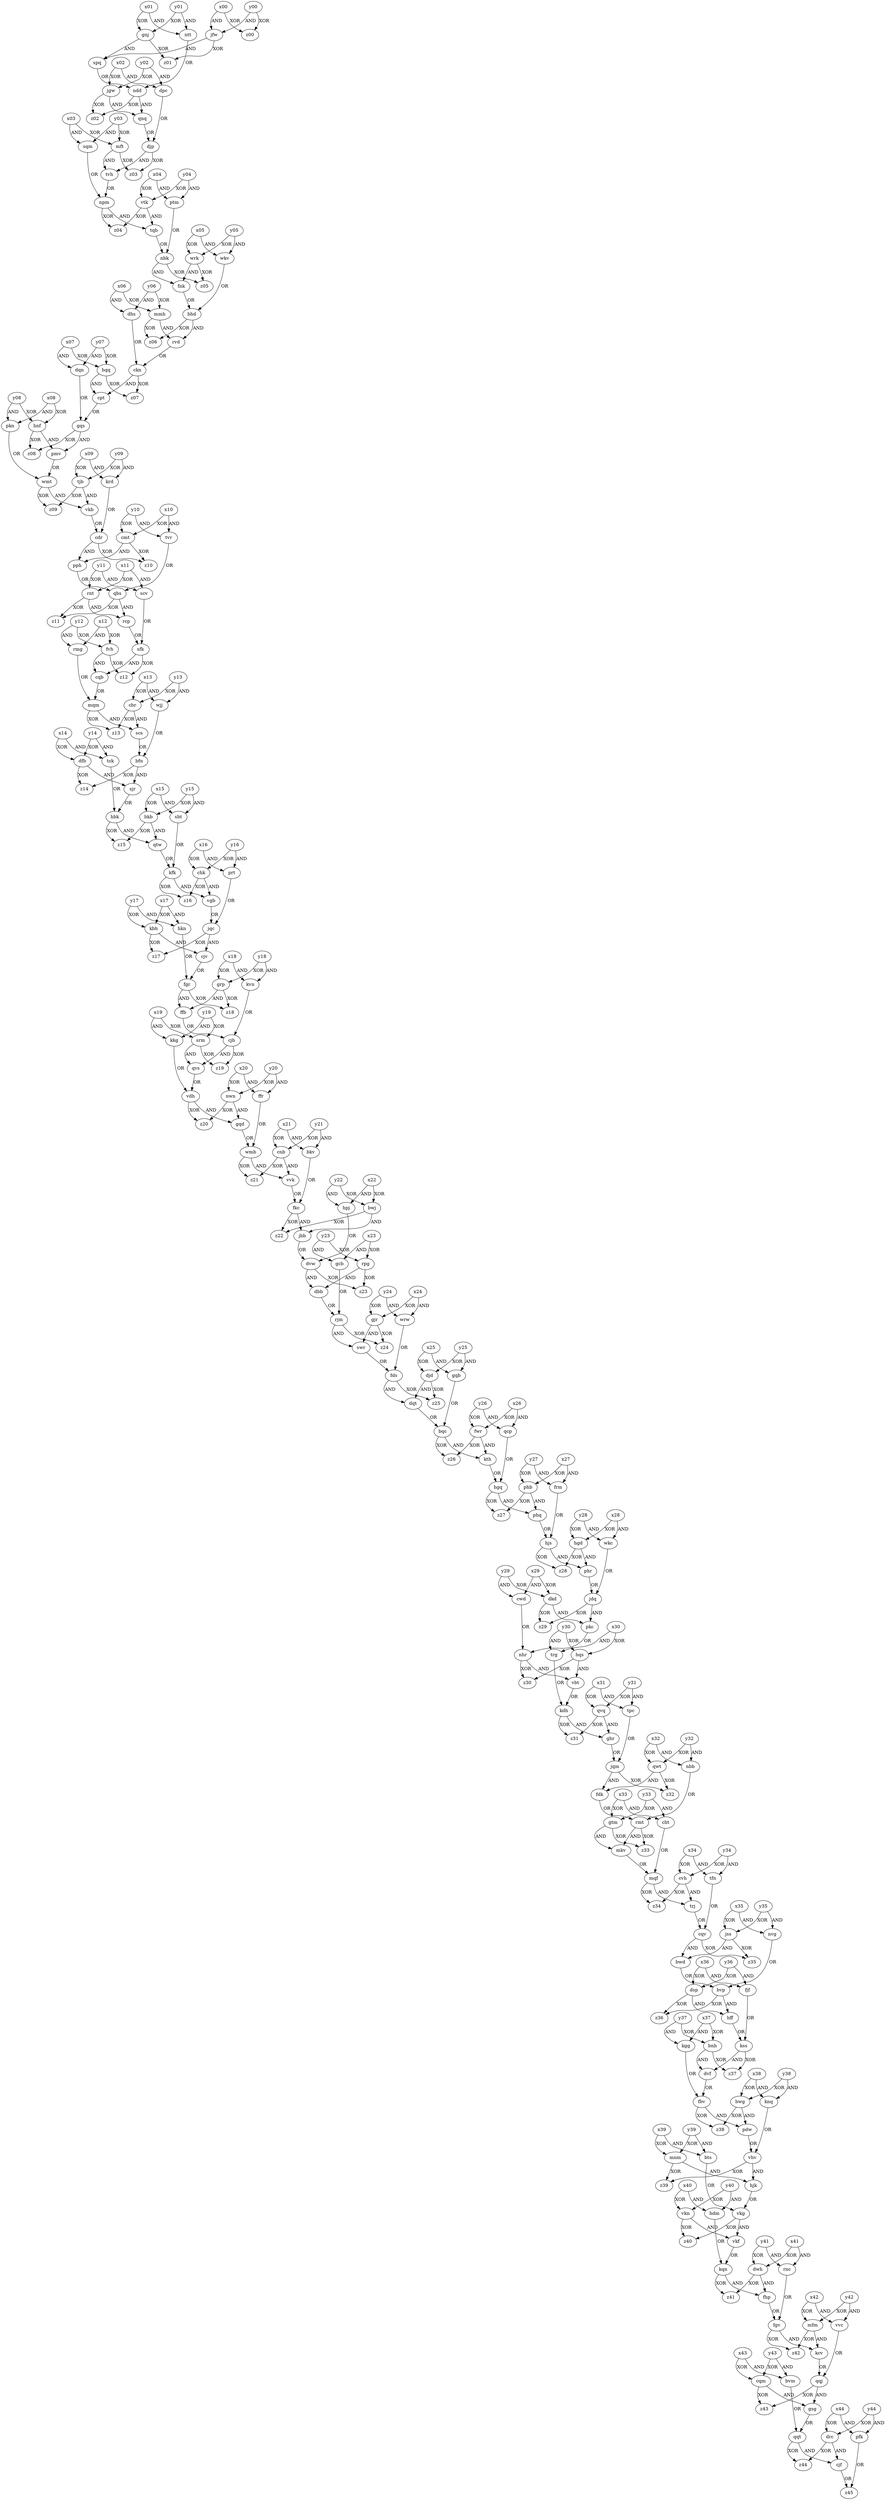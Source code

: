 digraph graphname {
x44 -> drc [label="XOR"];
y44 -> drc [label="XOR"];
phq -> hjs [label="OR"];
frm -> hjs [label="OR"];
vdh -> gqd [label="AND"];
nwn -> gqd [label="AND"];
y40 -> vkn [label="XOR"];
x40 -> vkn [label="XOR"];
x21 -> cnb [label="XOR"];
y21 -> cnb [label="XOR"];
cnb -> vvk [label="AND"];
wmb -> vvk [label="AND"];
dfb -> z14 [label="XOR"];
bfn -> z14 [label="XOR"];
bhd -> z06 [label="XOR"];
mmh -> z06 [label="XOR"];
fkc -> z22 [label="XOR"];
bwj -> z22 [label="XOR"];
gnj -> spq [label="AND"];
jfw -> spq [label="AND"];
dwh -> fhp [label="AND"];
kqn -> fhp [label="AND"];
x19 -> kkg [label="AND"];
y19 -> kkg [label="AND"];
drc -> z44 [label="XOR"];
qqt -> z44 [label="XOR"];
fkc -> jbb [label="AND"];
bwj -> jbb [label="AND"];
y32 -> qwt [label="XOR"];
x32 -> qwt [label="XOR"];
y37 -> kgg [label="AND"];
x37 -> kgg [label="AND"];
x07 -> dqn [label="AND"];
y07 -> dqn [label="AND"];
dsp -> hff [label="AND"];
bvp -> hff [label="AND"];
pmv -> wmt [label="OR"];
pkn -> wmt [label="OR"];
cjf -> z45 [label="OR"];
pfk -> z45 [label="OR"];
hgq -> z27 [label="XOR"];
phb -> z27 [label="XOR"];
qnq -> djp [label="OR"];
dpc -> djp [label="OR"];
x32 -> nbb [label="AND"];
y32 -> nbb [label="AND"];
qwt -> fdk [label="AND"];
jqm -> fdk [label="AND"];
x18 -> grp [label="XOR"];
y18 -> grp [label="XOR"];
vkf -> kqn [label="OR"];
hdm -> kqn [label="OR"];
cqv -> bwd [label="AND"];
jss -> bwd [label="AND"];
x00 -> jfw [label="AND"];
y00 -> jfw [label="AND"];
cjb -> z19 [label="XOR"];
srm -> z19 [label="XOR"];
jss -> z35 [label="XOR"];
cqv -> z35 [label="XOR"];
ntt -> ndd [label="OR"];
spq -> ndd [label="OR"];
cqm -> z43 [label="XOR"];
qqj -> z43 [label="XOR"];
x01 -> ntt [label="AND"];
y01 -> ntt [label="AND"];
y14 -> dfb [label="XOR"];
x14 -> dfb [label="XOR"];
nbk -> z05 [label="XOR"];
wrk -> z05 [label="XOR"];
dvw -> dbb [label="AND"];
rpg -> dbb [label="AND"];
vvc -> qqj [label="OR"];
kcv -> qqj [label="OR"];
bqc -> z26 [label="XOR"];
fwr -> z26 [label="XOR"];
dwh -> z41 [label="XOR"];
kqn -> z41 [label="XOR"];
x15 -> bkb [label="XOR"];
y15 -> bkb [label="XOR"];
rjm -> z24 [label="XOR"];
gjr -> z24 [label="XOR"];
x22 -> bwj [label="XOR"];
y22 -> bwj [label="XOR"];
y22 -> hpj [label="AND"];
x22 -> hpj [label="AND"];
x08 -> hnf [label="XOR"];
y08 -> hnf [label="XOR"];
y27 -> frm [label="AND"];
x27 -> frm [label="AND"];
wrw -> fds [label="OR"];
swr -> fds [label="OR"];
gtm -> mkv [label="AND"];
rmt -> mkv [label="AND"];
kdh -> ghr [label="AND"];
qvq -> ghr [label="AND"];
fgv -> kcv [label="AND"];
mfm -> kcv [label="AND"];
hnf -> pmv [label="AND"];
gqs -> pmv [label="AND"];
kkg -> vdh [label="OR"];
qvs -> vdh [label="OR"];
fdk -> rmt [label="OR"];
nbb -> rmt [label="OR"];
y29 -> cwd [label="AND"];
x29 -> cwd [label="AND"];
hjk -> vkg [label="OR"];
bts -> vkg [label="OR"];
vtk -> tqb [label="AND"];
npm -> tqb [label="AND"];
dvw -> z23 [label="XOR"];
rpg -> z23 [label="XOR"];
y39 -> mnm [label="XOR"];
x39 -> mnm [label="XOR"];
y05 -> wrk [label="XOR"];
x05 -> wrk [label="XOR"];
djd -> dqt [label="AND"];
fds -> dqt [label="AND"];
tvh -> npm [label="OR"];
sqm -> npm [label="OR"];
cdr -> z10 [label="XOR"];
cmt -> z10 [label="XOR"];
x28 -> hgd [label="XOR"];
y28 -> hgd [label="XOR"];
x33 -> gtm [label="XOR"];
y33 -> gtm [label="XOR"];
mnm -> z39 [label="XOR"];
vhv -> z39 [label="XOR"];
fbv -> z38 [label="XOR"];
bwg -> z38 [label="XOR"];
hqs -> vbt [label="AND"];
nhr -> vbt [label="AND"];
kth -> hgq [label="OR"];
qcp -> hgq [label="OR"];
wjj -> bfn [label="OR"];
scs -> bfn [label="OR"];
bkv -> fkc [label="OR"];
vvk -> fkc [label="OR"];
cmt -> pph [label="AND"];
cdr -> pph [label="AND"];
dqt -> bqc [label="OR"];
gqb -> bqc [label="OR"];
y35 -> jss [label="XOR"];
x35 -> jss [label="XOR"];
vkb -> cdr [label="OR"];
krd -> cdr [label="OR"];
mqf -> trj [label="AND"];
cvh -> trj [label="AND"];
x36 -> dsp [label="XOR"];
y36 -> dsp [label="XOR"];
y41 -> dwh [label="XOR"];
x41 -> dwh [label="XOR"];
y38 -> bwg [label="XOR"];
x38 -> bwg [label="XOR"];
ghr -> jqm [label="OR"];
tpc -> jqm [label="OR"];
ckn -> z07 [label="XOR"];
hqq -> z07 [label="XOR"];
vkn -> vkf [label="AND"];
vkg -> vkf [label="AND"];
y28 -> wkc [label="AND"];
x28 -> wkc [label="AND"];
x31 -> qvq [label="XOR"];
y31 -> qvq [label="XOR"];
rjm -> swr [label="AND"];
gjr -> swr [label="AND"];
gcb -> rjm [label="OR"];
dbb -> rjm [label="OR"];
y18 -> kvn [label="AND"];
x18 -> kvn [label="AND"];
y24 -> wrw [label="AND"];
x24 -> wrw [label="AND"];
x17 -> kbh [label="XOR"];
y17 -> kbh [label="XOR"];
y24 -> gjr [label="XOR"];
x24 -> gjr [label="XOR"];
x26 -> fwr [label="XOR"];
y26 -> fwr [label="XOR"];
y43 -> bvm [label="AND"];
x43 -> bvm [label="AND"];
y15 -> sbt [label="AND"];
x15 -> sbt [label="AND"];
y12 -> fvh [label="XOR"];
x12 -> fvh [label="XOR"];
kvn -> cjb [label="OR"];
ffb -> cjb [label="OR"];
y31 -> tpc [label="AND"];
x31 -> tpc [label="AND"];
y37 -> bnh [label="XOR"];
x37 -> bnh [label="XOR"];
y11 -> scv [label="AND"];
x11 -> scv [label="AND"];
hgd -> phr [label="AND"];
hjs -> phr [label="AND"];
jfw -> z01 [label="XOR"];
gnj -> z01 [label="XOR"];
fvh -> z12 [label="XOR"];
sfk -> z12 [label="XOR"];
fds -> z25 [label="XOR"];
djd -> z25 [label="XOR"];
qwt -> z32 [label="XOR"];
jqm -> z32 [label="XOR"];
bvp -> z36 [label="XOR"];
dsp -> z36 [label="XOR"];
phr -> jdq [label="OR"];
wkc -> jdq [label="OR"];
y07 -> hqq [label="XOR"];
x07 -> hqq [label="XOR"];
y43 -> cqm [label="XOR"];
x43 -> cqm [label="XOR"];
bnh -> z37 [label="XOR"];
kss -> z37 [label="XOR"];
trg -> kdh [label="OR"];
vbt -> kdh [label="OR"];
cwd -> nhr [label="OR"];
pkc -> nhr [label="OR"];
y19 -> srm [label="XOR"];
x19 -> srm [label="XOR"];
dkd -> pkc [label="AND"];
jdq -> pkc [label="AND"];
wrk -> fnk [label="AND"];
nbk -> fnk [label="AND"];
hjs -> z28 [label="XOR"];
hgd -> z28 [label="XOR"];
rnt -> rcp [label="AND"];
qbs -> rcp [label="AND"];
djp -> z03 [label="XOR"];
mft -> z03 [label="XOR"];
cht -> mqf [label="OR"];
mkv -> mqf [label="OR"];
hbk -> z15 [label="XOR"];
bkb -> z15 [label="XOR"];
x44 -> pfk [label="AND"];
y44 -> pfk [label="AND"];
x26 -> qcp [label="AND"];
y26 -> qcp [label="AND"];
ndd -> z02 [label="XOR"];
jgw -> z02 [label="XOR"];
x06 -> dhs [label="AND"];
y06 -> dhs [label="AND"];
ckn -> cpt [label="AND"];
hqq -> cpt [label="AND"];
y13 -> wjj [label="AND"];
x13 -> wjj [label="AND"];
x10 -> tvr [label="AND"];
y10 -> tvr [label="AND"];
ffr -> wmb [label="OR"];
gqd -> wmb [label="OR"];
y09 -> tjb [label="XOR"];
x09 -> tjb [label="XOR"];
nhr -> z30 [label="XOR"];
hqs -> z30 [label="XOR"];
hgq -> phq [label="AND"];
phb -> phq [label="AND"];
x00 -> z00 [label="XOR"];
y00 -> z00 [label="XOR"];
y16 -> prt [label="AND"];
x16 -> prt [label="AND"];
dqn -> gqs [label="OR"];
cpt -> gqs [label="OR"];
x23 -> gcb [label="AND"];
y23 -> gcb [label="AND"];
mft -> tvh [label="AND"];
djp -> tvh [label="AND"];
bkb -> qtw [label="AND"];
hbk -> qtw [label="AND"];
kfk -> vgb [label="AND"];
chk -> vgb [label="AND"];
vhv -> hjk [label="AND"];
mnm -> hjk [label="AND"];
y42 -> mfm [label="XOR"];
x42 -> mfm [label="XOR"];
x25 -> djd [label="XOR"];
y25 -> djd [label="XOR"];
fgv -> z42 [label="XOR"];
mfm -> z42 [label="XOR"];
grp -> z18 [label="XOR"];
fgr -> z18 [label="XOR"];
x16 -> chk [label="XOR"];
y16 -> chk [label="XOR"];
x09 -> krd [label="AND"];
y09 -> krd [label="AND"];
cqb -> mqm [label="OR"];
rmg -> mqm [label="OR"];
y30 -> hqs [label="XOR"];
x30 -> hqs [label="XOR"];
kss -> dvf [label="AND"];
bnh -> dvf [label="AND"];
y11 -> rnt [label="XOR"];
x11 -> rnt [label="XOR"];
x04 -> ptm [label="AND"];
y04 -> ptm [label="AND"];
y13 -> cbr [label="XOR"];
x13 -> cbr [label="XOR"];
rnt -> z11 [label="XOR"];
qbs -> z11 [label="XOR"];
hff -> kss [label="OR"];
fjf -> kss [label="OR"];
x25 -> gqb [label="AND"];
y25 -> gqb [label="AND"];
kdh -> z31 [label="XOR"];
qvq -> z31 [label="XOR"];
y06 -> mmh [label="XOR"];
x06 -> mmh [label="XOR"];
cnb -> z21 [label="XOR"];
wmb -> z21 [label="XOR"];
y02 -> jgw [label="XOR"];
x02 -> jgw [label="XOR"];
x17 -> hkn [label="AND"];
y17 -> hkn [label="AND"];
y34 -> tfn [label="AND"];
x34 -> tfn [label="AND"];
x27 -> phb [label="XOR"];
y27 -> phb [label="XOR"];
x42 -> vvc [label="AND"];
y42 -> vvc [label="AND"];
x03 -> mft [label="XOR"];
y03 -> mft [label="XOR"];
y35 -> nvg [label="AND"];
x35 -> nvg [label="AND"];
x10 -> cmt [label="XOR"];
y10 -> cmt [label="XOR"];
y20 -> ffr [label="AND"];
x20 -> ffr [label="AND"];
x30 -> trg [label="AND"];
y30 -> trg [label="AND"];
ptm -> nbk [label="OR"];
tqb -> nbk [label="OR"];
bfn -> sjr [label="AND"];
dfb -> sjr [label="AND"];
jgw -> qnq [label="AND"];
ndd -> qnq [label="AND"];
y39 -> bts [label="AND"];
x39 -> bts [label="AND"];
y38 -> knq [label="AND"];
x38 -> knq [label="AND"];
npm -> z04 [label="XOR"];
vtk -> z04 [label="XOR"];
prt -> jqc [label="OR"];
vgb -> jqc [label="OR"];
kfk -> z16 [label="XOR"];
chk -> z16 [label="XOR"];
rvd -> ckn [label="OR"];
dhs -> ckn [label="OR"];
fnk -> bhd [label="OR"];
wkv -> bhd [label="OR"];
y03 -> sqm [label="AND"];
x03 -> sqm [label="AND"];
x08 -> pkn [label="AND"];
y08 -> pkn [label="AND"];
y02 -> dpc [label="AND"];
x02 -> dpc [label="AND"];
bwg -> pdw [label="AND"];
fbv -> pdw [label="AND"];
mqf -> z34 [label="XOR"];
cvh -> z34 [label="XOR"];
tjb -> vkb [label="AND"];
wmt -> vkb [label="AND"];
jdq -> z29 [label="XOR"];
dkd -> z29 [label="XOR"];
x34 -> cvh [label="XOR"];
y34 -> cvh [label="XOR"];
y21 -> bkv [label="AND"];
x21 -> bkv [label="AND"];
tfn -> cqv [label="OR"];
trj -> cqv [label="OR"];
fgr -> ffb [label="AND"];
grp -> ffb [label="AND"];
bwd -> bvp [label="OR"];
nvg -> bvp [label="OR"];
cjv -> fgr [label="OR"];
hkn -> fgr [label="OR"];
fhp -> fgv [label="OR"];
rnc -> fgv [label="OR"];
sjr -> hbk [label="OR"];
tck -> hbk [label="OR"];
vkn -> z40 [label="XOR"];
vkg -> z40 [label="XOR"];
kbh -> z17 [label="XOR"];
jqc -> z17 [label="XOR"];
kgg -> fbv [label="OR"];
dvf -> fbv [label="OR"];
tjb -> z09 [label="XOR"];
wmt -> z09 [label="XOR"];
tvr -> qbs [label="OR"];
pph -> qbs [label="OR"];
qqj -> gsg [label="AND"];
cqm -> gsg [label="AND"];
pdw -> vhv [label="OR"];
knq -> vhv [label="OR"];
gqs -> z08 [label="XOR"];
hnf -> z08 [label="XOR"];
y20 -> nwn [label="XOR"];
x20 -> nwn [label="XOR"];
kbh -> cjv [label="AND"];
jqc -> cjv [label="AND"];
bqc -> kth [label="AND"];
fwr -> kth [label="AND"];
rcp -> sfk [label="OR"];
scv -> sfk [label="OR"];
sbt -> kfk [label="OR"];
qtw -> kfk [label="OR"];
bhd -> rvd [label="AND"];
mmh -> rvd [label="AND"];
nwn -> z20 [label="XOR"];
vdh -> z20 [label="XOR"];
y29 -> dkd [label="XOR"];
x29 -> dkd [label="XOR"];
y23 -> rpg [label="XOR"];
x23 -> rpg [label="XOR"];
jbb -> dvw [label="OR"];
hpj -> dvw [label="OR"];
cbr -> z13 [label="XOR"];
mqm -> z13 [label="XOR"];
y33 -> cht [label="AND"];
x33 -> cht [label="AND"];
y12 -> rmg [label="AND"];
x12 -> rmg [label="AND"];
mqm -> scs [label="AND"];
cbr -> scs [label="AND"];
sfk -> cqb [label="AND"];
fvh -> cqb [label="AND"];
y14 -> tck [label="AND"];
x14 -> tck [label="AND"];
x04 -> vtk [label="XOR"];
y04 -> vtk [label="XOR"];
y05 -> wkv [label="AND"];
x05 -> wkv [label="AND"];
rmt -> z33 [label="XOR"];
gtm -> z33 [label="XOR"];
y01 -> gnj [label="XOR"];
x01 -> gnj [label="XOR"];
srm -> qvs [label="AND"];
cjb -> qvs [label="AND"];
x36 -> fjf [label="AND"];
y36 -> fjf [label="AND"];
drc -> cjf [label="AND"];
qqt -> cjf [label="AND"];
y40 -> hdm [label="AND"];
x40 -> hdm [label="AND"];
y41 -> rnc [label="AND"];
x41 -> rnc [label="AND"];
gsg -> qqt [label="OR"];
bvm -> qqt [label="OR"];
}